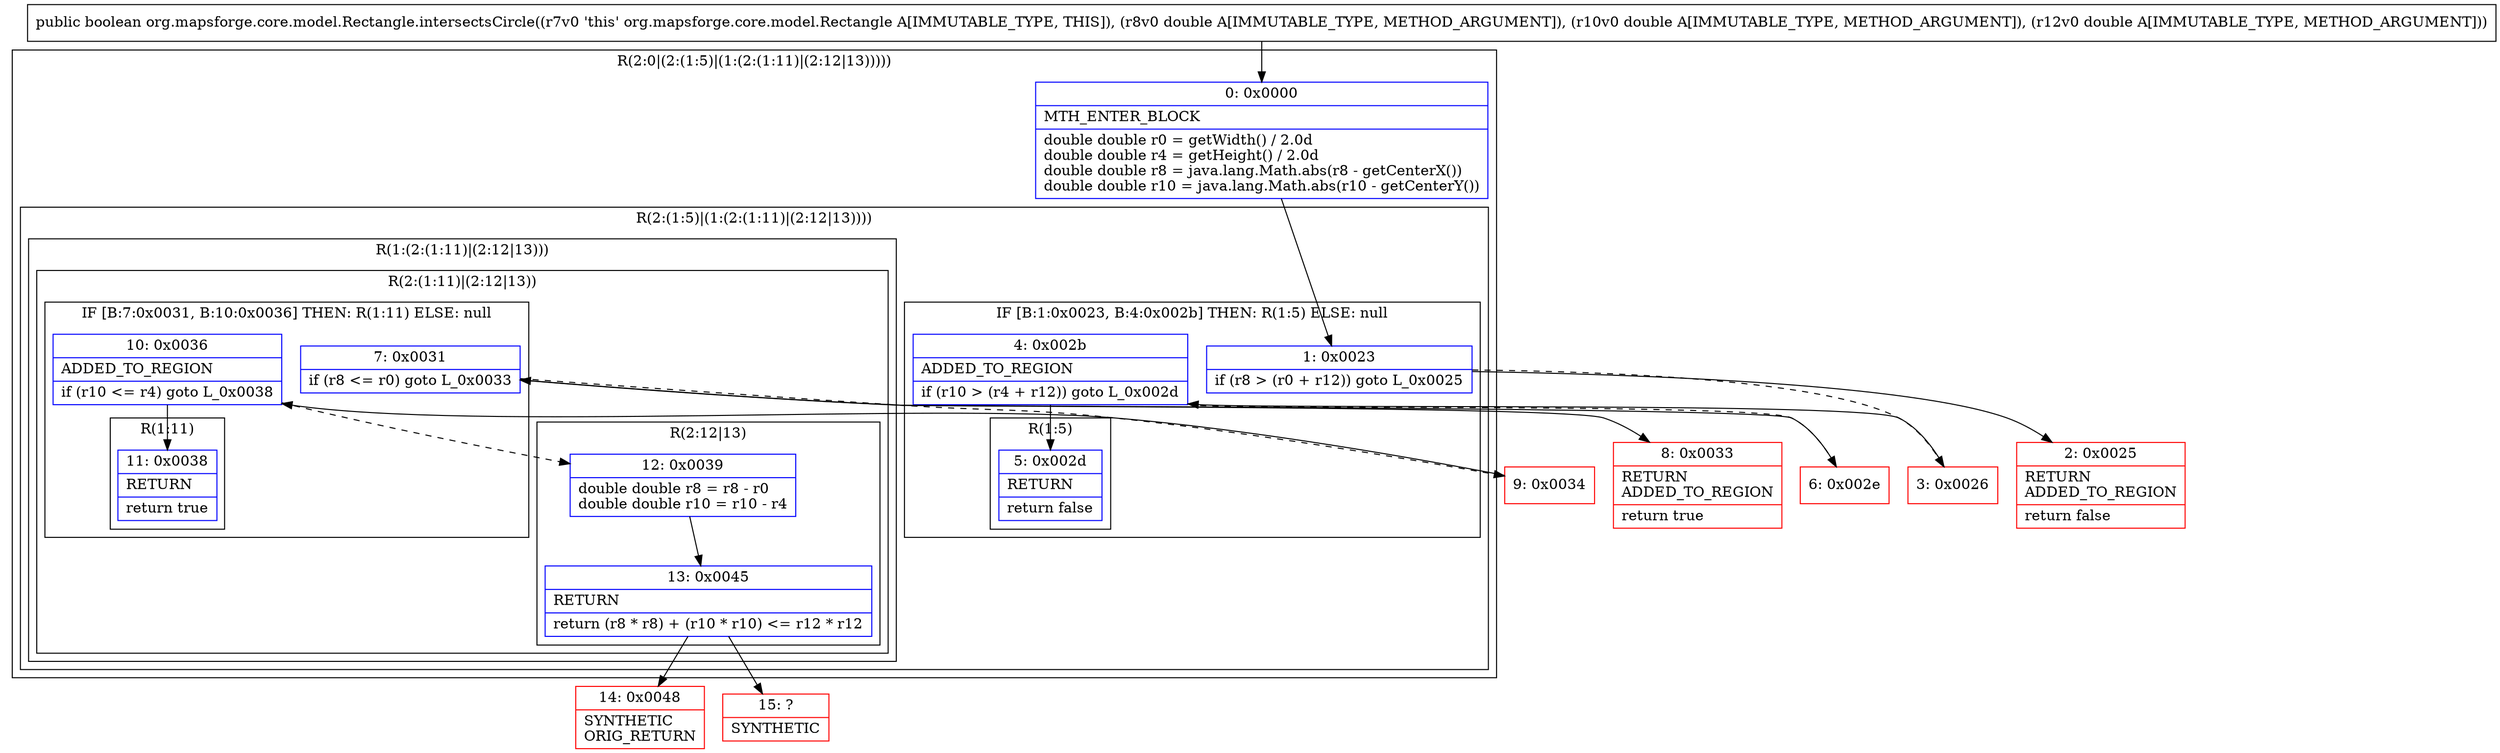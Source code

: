 digraph "CFG fororg.mapsforge.core.model.Rectangle.intersectsCircle(DDD)Z" {
subgraph cluster_Region_1752279692 {
label = "R(2:0|(2:(1:5)|(1:(2:(1:11)|(2:12|13)))))";
node [shape=record,color=blue];
Node_0 [shape=record,label="{0\:\ 0x0000|MTH_ENTER_BLOCK\l|double double r0 = getWidth() \/ 2.0d\ldouble double r4 = getHeight() \/ 2.0d\ldouble double r8 = java.lang.Math.abs(r8 \- getCenterX())\ldouble double r10 = java.lang.Math.abs(r10 \- getCenterY())\l}"];
subgraph cluster_Region_1645128067 {
label = "R(2:(1:5)|(1:(2:(1:11)|(2:12|13))))";
node [shape=record,color=blue];
subgraph cluster_IfRegion_1688106078 {
label = "IF [B:1:0x0023, B:4:0x002b] THEN: R(1:5) ELSE: null";
node [shape=record,color=blue];
Node_1 [shape=record,label="{1\:\ 0x0023|if (r8 \> (r0 + r12)) goto L_0x0025\l}"];
Node_4 [shape=record,label="{4\:\ 0x002b|ADDED_TO_REGION\l|if (r10 \> (r4 + r12)) goto L_0x002d\l}"];
subgraph cluster_Region_2106585301 {
label = "R(1:5)";
node [shape=record,color=blue];
Node_5 [shape=record,label="{5\:\ 0x002d|RETURN\l|return false\l}"];
}
}
subgraph cluster_Region_1631398527 {
label = "R(1:(2:(1:11)|(2:12|13)))";
node [shape=record,color=blue];
subgraph cluster_Region_1658546231 {
label = "R(2:(1:11)|(2:12|13))";
node [shape=record,color=blue];
subgraph cluster_IfRegion_1538281576 {
label = "IF [B:7:0x0031, B:10:0x0036] THEN: R(1:11) ELSE: null";
node [shape=record,color=blue];
Node_7 [shape=record,label="{7\:\ 0x0031|if (r8 \<= r0) goto L_0x0033\l}"];
Node_10 [shape=record,label="{10\:\ 0x0036|ADDED_TO_REGION\l|if (r10 \<= r4) goto L_0x0038\l}"];
subgraph cluster_Region_1963886430 {
label = "R(1:11)";
node [shape=record,color=blue];
Node_11 [shape=record,label="{11\:\ 0x0038|RETURN\l|return true\l}"];
}
}
subgraph cluster_Region_739552723 {
label = "R(2:12|13)";
node [shape=record,color=blue];
Node_12 [shape=record,label="{12\:\ 0x0039|double double r8 = r8 \- r0\ldouble double r10 = r10 \- r4\l}"];
Node_13 [shape=record,label="{13\:\ 0x0045|RETURN\l|return (r8 * r8) + (r10 * r10) \<= r12 * r12\l}"];
}
}
}
}
}
Node_2 [shape=record,color=red,label="{2\:\ 0x0025|RETURN\lADDED_TO_REGION\l|return false\l}"];
Node_3 [shape=record,color=red,label="{3\:\ 0x0026}"];
Node_6 [shape=record,color=red,label="{6\:\ 0x002e}"];
Node_8 [shape=record,color=red,label="{8\:\ 0x0033|RETURN\lADDED_TO_REGION\l|return true\l}"];
Node_9 [shape=record,color=red,label="{9\:\ 0x0034}"];
Node_14 [shape=record,color=red,label="{14\:\ 0x0048|SYNTHETIC\lORIG_RETURN\l}"];
Node_15 [shape=record,color=red,label="{15\:\ ?|SYNTHETIC\l}"];
MethodNode[shape=record,label="{public boolean org.mapsforge.core.model.Rectangle.intersectsCircle((r7v0 'this' org.mapsforge.core.model.Rectangle A[IMMUTABLE_TYPE, THIS]), (r8v0 double A[IMMUTABLE_TYPE, METHOD_ARGUMENT]), (r10v0 double A[IMMUTABLE_TYPE, METHOD_ARGUMENT]), (r12v0 double A[IMMUTABLE_TYPE, METHOD_ARGUMENT])) }"];
MethodNode -> Node_0;
Node_0 -> Node_1;
Node_1 -> Node_2;
Node_1 -> Node_3[style=dashed];
Node_4 -> Node_5;
Node_4 -> Node_6[style=dashed];
Node_7 -> Node_8;
Node_7 -> Node_9[style=dashed];
Node_10 -> Node_11;
Node_10 -> Node_12[style=dashed];
Node_12 -> Node_13;
Node_13 -> Node_14;
Node_13 -> Node_15;
Node_3 -> Node_4;
Node_6 -> Node_7;
Node_9 -> Node_10;
}

